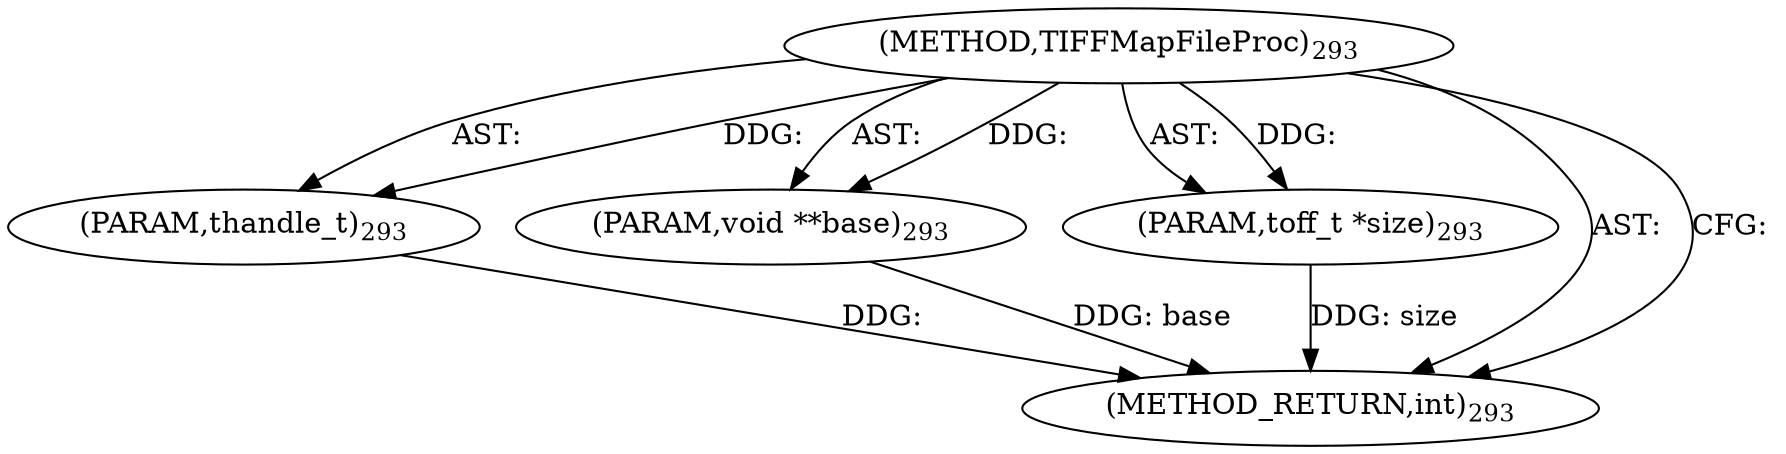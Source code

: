 digraph "TIFFMapFileProc" {  
"8328" [label = <(METHOD,TIFFMapFileProc)<SUB>293</SUB>> ]
"8329" [label = <(PARAM,thandle_t)<SUB>293</SUB>> ]
"8330" [label = <(PARAM,void **base)<SUB>293</SUB>> ]
"8331" [label = <(PARAM,toff_t *size)<SUB>293</SUB>> ]
"8332" [label = <(METHOD_RETURN,int)<SUB>293</SUB>> ]
  "8328" -> "8329"  [ label = "AST: "] 
  "8328" -> "8330"  [ label = "AST: "] 
  "8328" -> "8331"  [ label = "AST: "] 
  "8328" -> "8332"  [ label = "AST: "] 
  "8328" -> "8332"  [ label = "CFG: "] 
  "8329" -> "8332"  [ label = "DDG: "] 
  "8330" -> "8332"  [ label = "DDG: base"] 
  "8331" -> "8332"  [ label = "DDG: size"] 
  "8328" -> "8329"  [ label = "DDG: "] 
  "8328" -> "8330"  [ label = "DDG: "] 
  "8328" -> "8331"  [ label = "DDG: "] 
}
